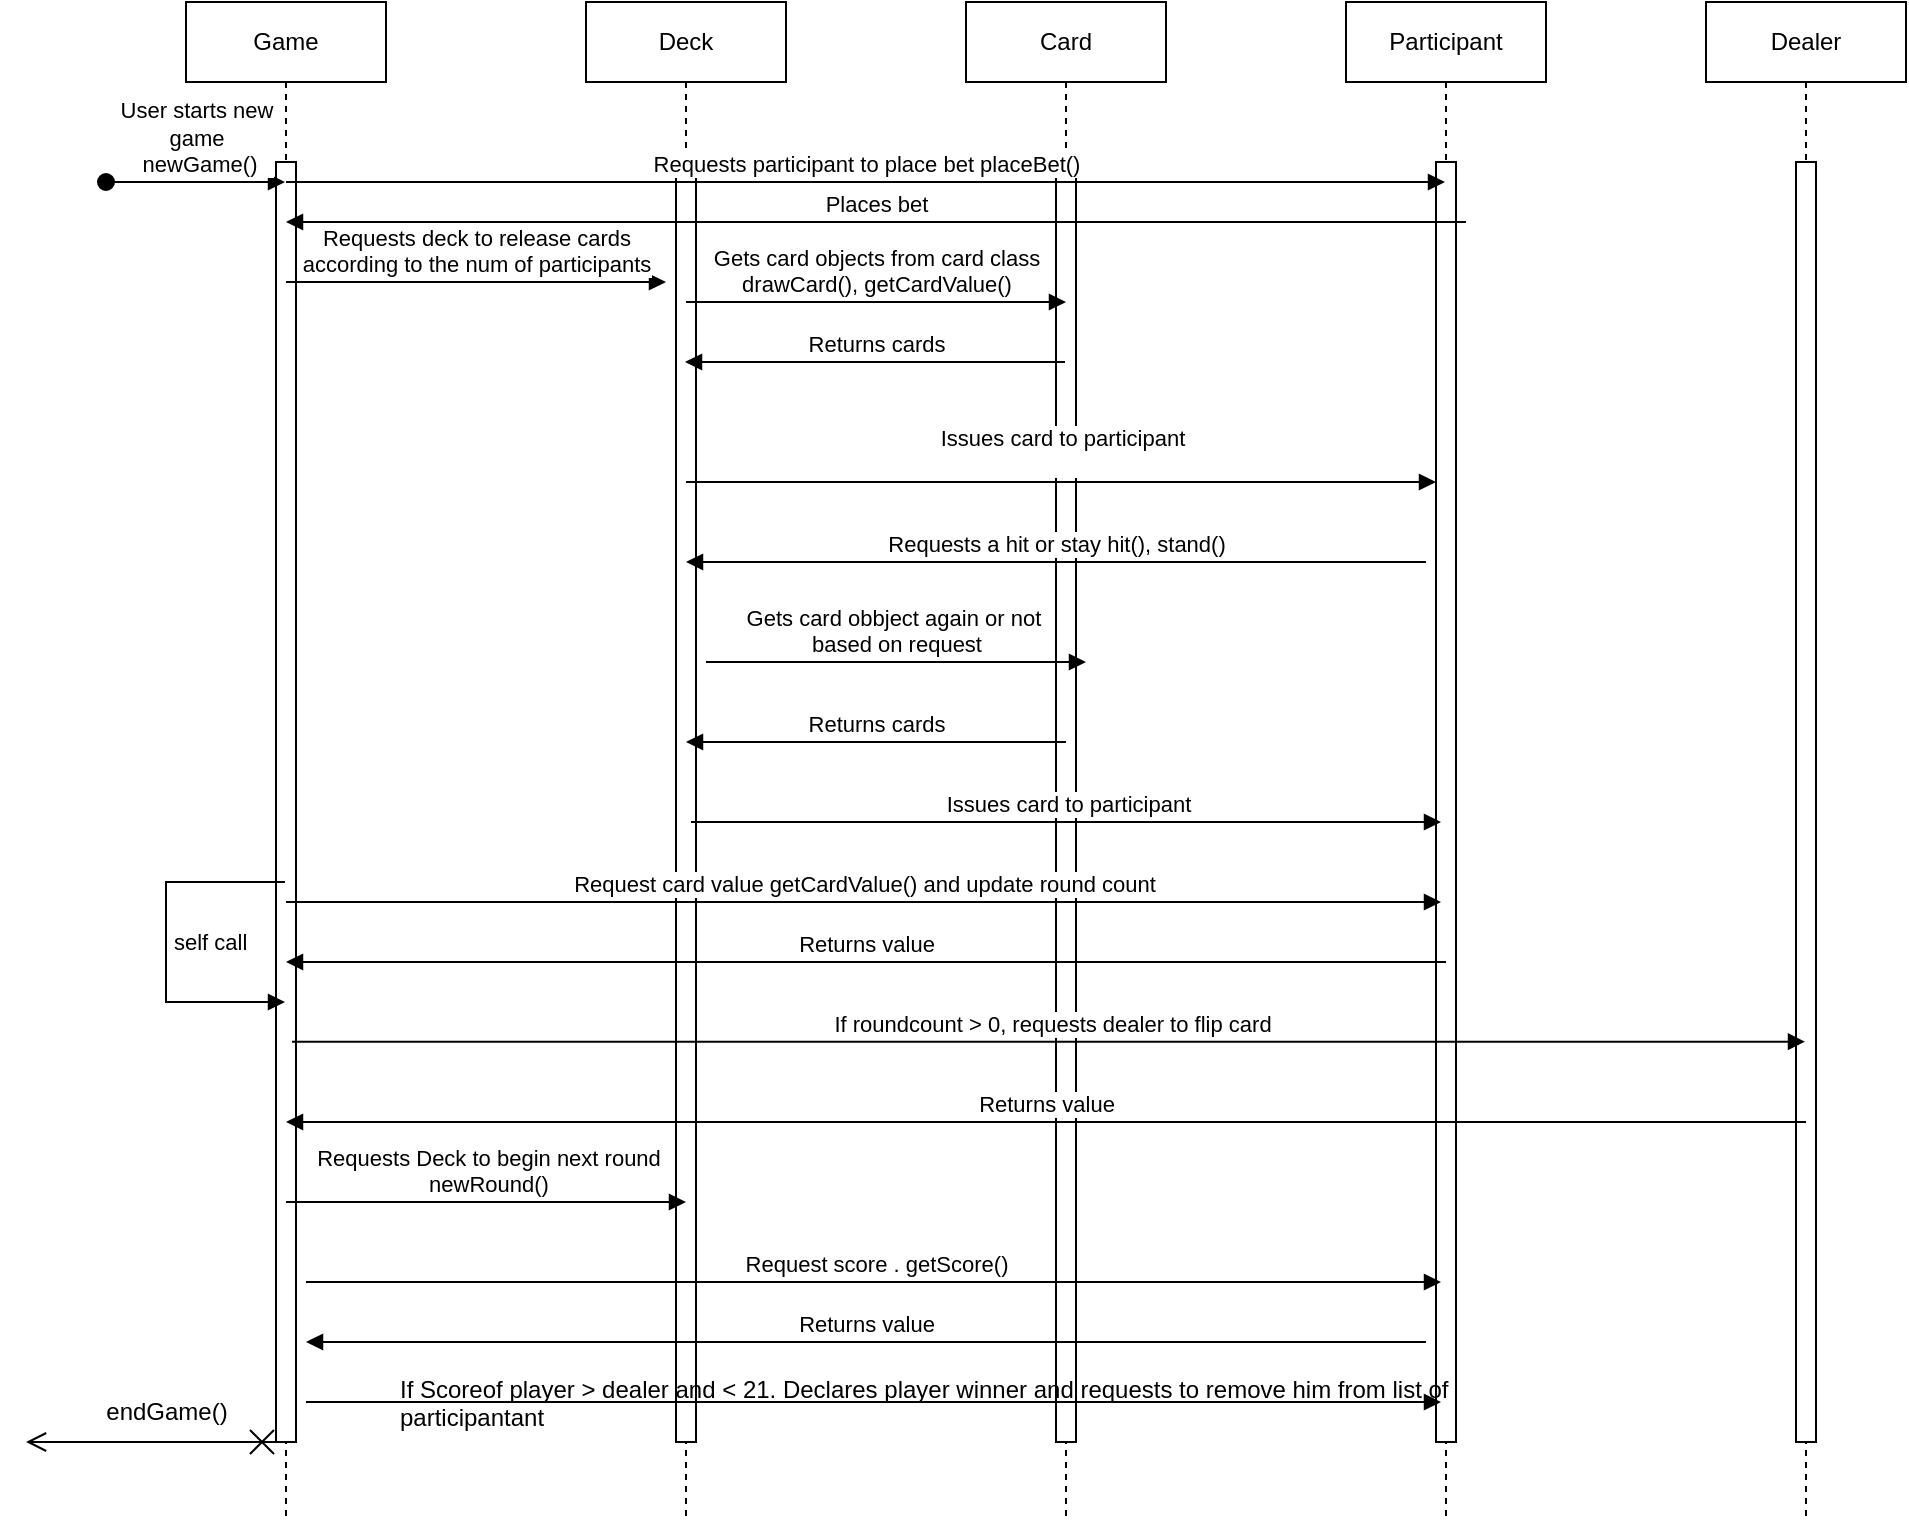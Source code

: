 <mxfile version="21.7.5" type="github">
  <diagram name="Page-1" id="JPXdRtkyP0Un6k2yz63l">
    <mxGraphModel dx="1804" dy="589" grid="1" gridSize="10" guides="1" tooltips="1" connect="1" arrows="1" fold="1" page="1" pageScale="1" pageWidth="850" pageHeight="1100" math="0" shadow="0">
      <root>
        <mxCell id="0" />
        <mxCell id="1" parent="0" />
        <mxCell id="kuo3zjpLqct8l1bnm0oM-1" value="Game" style="shape=umlLifeline;perimeter=lifelinePerimeter;whiteSpace=wrap;html=1;container=1;dropTarget=0;collapsible=0;recursiveResize=0;outlineConnect=0;portConstraint=eastwest;newEdgeStyle={&quot;curved&quot;:0,&quot;rounded&quot;:0};" vertex="1" parent="1">
          <mxGeometry x="40" y="40" width="100" height="760" as="geometry" />
        </mxCell>
        <mxCell id="kuo3zjpLqct8l1bnm0oM-7" value="" style="html=1;points=[[0,0,0,0,5],[0,1,0,0,-5],[1,0,0,0,5],[1,1,0,0,-5]];perimeter=orthogonalPerimeter;outlineConnect=0;targetShapes=umlLifeline;portConstraint=eastwest;newEdgeStyle={&quot;curved&quot;:0,&quot;rounded&quot;:0};" vertex="1" parent="kuo3zjpLqct8l1bnm0oM-1">
          <mxGeometry x="45" y="80" width="10" height="640" as="geometry" />
        </mxCell>
        <mxCell id="kuo3zjpLqct8l1bnm0oM-10" value="Dealer" style="shape=umlLifeline;perimeter=lifelinePerimeter;whiteSpace=wrap;html=1;container=1;dropTarget=0;collapsible=0;recursiveResize=0;outlineConnect=0;portConstraint=eastwest;newEdgeStyle={&quot;curved&quot;:0,&quot;rounded&quot;:0};" vertex="1" parent="1">
          <mxGeometry x="800" y="40" width="100" height="760" as="geometry" />
        </mxCell>
        <mxCell id="kuo3zjpLqct8l1bnm0oM-11" value="" style="html=1;points=[[0,0,0,0,5],[0,1,0,0,-5],[1,0,0,0,5],[1,1,0,0,-5]];perimeter=orthogonalPerimeter;outlineConnect=0;targetShapes=umlLifeline;portConstraint=eastwest;newEdgeStyle={&quot;curved&quot;:0,&quot;rounded&quot;:0};" vertex="1" parent="kuo3zjpLqct8l1bnm0oM-10">
          <mxGeometry x="45" y="80" width="10" height="640" as="geometry" />
        </mxCell>
        <mxCell id="kuo3zjpLqct8l1bnm0oM-12" value="Participant" style="shape=umlLifeline;perimeter=lifelinePerimeter;whiteSpace=wrap;html=1;container=1;dropTarget=0;collapsible=0;recursiveResize=0;outlineConnect=0;portConstraint=eastwest;newEdgeStyle={&quot;curved&quot;:0,&quot;rounded&quot;:0};" vertex="1" parent="1">
          <mxGeometry x="620" y="40" width="100" height="760" as="geometry" />
        </mxCell>
        <mxCell id="kuo3zjpLqct8l1bnm0oM-13" value="" style="html=1;points=[[0,0,0,0,5],[0,1,0,0,-5],[1,0,0,0,5],[1,1,0,0,-5]];perimeter=orthogonalPerimeter;outlineConnect=0;targetShapes=umlLifeline;portConstraint=eastwest;newEdgeStyle={&quot;curved&quot;:0,&quot;rounded&quot;:0};" vertex="1" parent="kuo3zjpLqct8l1bnm0oM-12">
          <mxGeometry x="45" y="80" width="10" height="640" as="geometry" />
        </mxCell>
        <mxCell id="kuo3zjpLqct8l1bnm0oM-14" value="Card" style="shape=umlLifeline;perimeter=lifelinePerimeter;whiteSpace=wrap;html=1;container=1;dropTarget=0;collapsible=0;recursiveResize=0;outlineConnect=0;portConstraint=eastwest;newEdgeStyle={&quot;curved&quot;:0,&quot;rounded&quot;:0};" vertex="1" parent="1">
          <mxGeometry x="430" y="40" width="100" height="760" as="geometry" />
        </mxCell>
        <mxCell id="kuo3zjpLqct8l1bnm0oM-15" value="" style="html=1;points=[[0,0,0,0,5],[0,1,0,0,-5],[1,0,0,0,5],[1,1,0,0,-5]];perimeter=orthogonalPerimeter;outlineConnect=0;targetShapes=umlLifeline;portConstraint=eastwest;newEdgeStyle={&quot;curved&quot;:0,&quot;rounded&quot;:0};" vertex="1" parent="kuo3zjpLqct8l1bnm0oM-14">
          <mxGeometry x="45" y="80" width="10" height="640" as="geometry" />
        </mxCell>
        <mxCell id="kuo3zjpLqct8l1bnm0oM-16" value="Deck" style="shape=umlLifeline;perimeter=lifelinePerimeter;whiteSpace=wrap;html=1;container=1;dropTarget=0;collapsible=0;recursiveResize=0;outlineConnect=0;portConstraint=eastwest;newEdgeStyle={&quot;curved&quot;:0,&quot;rounded&quot;:0};" vertex="1" parent="1">
          <mxGeometry x="240" y="40" width="100" height="760" as="geometry" />
        </mxCell>
        <mxCell id="kuo3zjpLqct8l1bnm0oM-17" value="" style="html=1;points=[[0,0,0,0,5],[0,1,0,0,-5],[1,0,0,0,5],[1,1,0,0,-5]];perimeter=orthogonalPerimeter;outlineConnect=0;targetShapes=umlLifeline;portConstraint=eastwest;newEdgeStyle={&quot;curved&quot;:0,&quot;rounded&quot;:0};" vertex="1" parent="kuo3zjpLqct8l1bnm0oM-16">
          <mxGeometry x="45" y="80" width="10" height="640" as="geometry" />
        </mxCell>
        <mxCell id="kuo3zjpLqct8l1bnm0oM-18" value="&lt;div&gt;User starts new&lt;/div&gt;&lt;div&gt;game&lt;/div&gt;&amp;nbsp;newGame()" style="html=1;verticalAlign=bottom;startArrow=oval;startFill=1;endArrow=block;startSize=8;curved=0;rounded=0;" edge="1" parent="1" target="kuo3zjpLqct8l1bnm0oM-1">
          <mxGeometry x="0.006" width="60" relative="1" as="geometry">
            <mxPoint y="130" as="sourcePoint" />
            <mxPoint x="60" y="130" as="targetPoint" />
            <mxPoint as="offset" />
          </mxGeometry>
        </mxCell>
        <mxCell id="kuo3zjpLqct8l1bnm0oM-20" value="&lt;div&gt;Requests deck to release cards &lt;br&gt;&lt;/div&gt;&lt;div&gt;according to the num of participants&lt;/div&gt;" style="html=1;verticalAlign=bottom;endArrow=block;curved=0;rounded=0;" edge="1" parent="1">
          <mxGeometry width="80" relative="1" as="geometry">
            <mxPoint x="90" y="180" as="sourcePoint" />
            <mxPoint x="280" y="180" as="targetPoint" />
          </mxGeometry>
        </mxCell>
        <mxCell id="kuo3zjpLqct8l1bnm0oM-21" value="&lt;div&gt;Gets card objects from card class&lt;/div&gt;drawCard(), getCardValue()" style="html=1;verticalAlign=bottom;endArrow=block;curved=0;rounded=0;" edge="1" parent="1">
          <mxGeometry width="80" relative="1" as="geometry">
            <mxPoint x="290" y="190" as="sourcePoint" />
            <mxPoint x="480" y="190" as="targetPoint" />
            <mxPoint as="offset" />
          </mxGeometry>
        </mxCell>
        <mxCell id="kuo3zjpLqct8l1bnm0oM-22" value="Returns cards" style="html=1;verticalAlign=bottom;endArrow=block;curved=0;rounded=0;" edge="1" parent="1">
          <mxGeometry width="80" relative="1" as="geometry">
            <mxPoint x="479.5" y="220" as="sourcePoint" />
            <mxPoint x="289.5" y="220" as="targetPoint" />
          </mxGeometry>
        </mxCell>
        <mxCell id="kuo3zjpLqct8l1bnm0oM-24" value="&lt;div&gt;Issues card to participant&lt;br&gt;&lt;/div&gt;&amp;nbsp;" style="html=1;verticalAlign=bottom;endArrow=block;curved=0;rounded=0;" edge="1" parent="1" target="kuo3zjpLqct8l1bnm0oM-13">
          <mxGeometry width="80" relative="1" as="geometry">
            <mxPoint x="290" y="280" as="sourcePoint" />
            <mxPoint x="480" y="280" as="targetPoint" />
          </mxGeometry>
        </mxCell>
        <mxCell id="kuo3zjpLqct8l1bnm0oM-27" value="Requests a hit or stay hit(), stand()" style="html=1;verticalAlign=bottom;endArrow=block;curved=0;rounded=0;" edge="1" parent="1" target="kuo3zjpLqct8l1bnm0oM-16">
          <mxGeometry width="80" relative="1" as="geometry">
            <mxPoint x="660" y="320" as="sourcePoint" />
            <mxPoint x="470" y="320" as="targetPoint" />
          </mxGeometry>
        </mxCell>
        <mxCell id="kuo3zjpLqct8l1bnm0oM-28" value="&lt;div&gt;Gets card obbject again or not&amp;nbsp;&lt;/div&gt;&lt;div&gt;based on request&lt;/div&gt;" style="html=1;verticalAlign=bottom;endArrow=block;curved=0;rounded=0;" edge="1" parent="1">
          <mxGeometry width="80" relative="1" as="geometry">
            <mxPoint x="300" y="370" as="sourcePoint" />
            <mxPoint x="490" y="370" as="targetPoint" />
            <mxPoint as="offset" />
          </mxGeometry>
        </mxCell>
        <mxCell id="kuo3zjpLqct8l1bnm0oM-29" value="Returns cards" style="html=1;verticalAlign=bottom;endArrow=block;curved=0;rounded=0;" edge="1" parent="1">
          <mxGeometry width="80" relative="1" as="geometry">
            <mxPoint x="480" y="410" as="sourcePoint" />
            <mxPoint x="290" y="410" as="targetPoint" />
          </mxGeometry>
        </mxCell>
        <mxCell id="kuo3zjpLqct8l1bnm0oM-30" value="&lt;div&gt;Issues card to participant&lt;br&gt;&lt;/div&gt;" style="html=1;verticalAlign=bottom;endArrow=block;curved=0;rounded=0;" edge="1" parent="1">
          <mxGeometry x="0.003" width="80" relative="1" as="geometry">
            <mxPoint x="292.5" y="450" as="sourcePoint" />
            <mxPoint x="667.5" y="450" as="targetPoint" />
            <mxPoint as="offset" />
          </mxGeometry>
        </mxCell>
        <mxCell id="kuo3zjpLqct8l1bnm0oM-31" value="Requests participant to place bet placeBet()" style="html=1;verticalAlign=bottom;endArrow=block;curved=0;rounded=0;" edge="1" parent="1" target="kuo3zjpLqct8l1bnm0oM-12">
          <mxGeometry x="0.001" width="80" relative="1" as="geometry">
            <mxPoint x="90" y="130" as="sourcePoint" />
            <mxPoint x="465" y="130" as="targetPoint" />
            <mxPoint as="offset" />
          </mxGeometry>
        </mxCell>
        <mxCell id="kuo3zjpLqct8l1bnm0oM-32" value="&lt;div&gt;Places bet&lt;/div&gt;" style="html=1;verticalAlign=bottom;endArrow=block;curved=0;rounded=0;" edge="1" parent="1" target="kuo3zjpLqct8l1bnm0oM-1">
          <mxGeometry width="80" relative="1" as="geometry">
            <mxPoint x="680" y="150" as="sourcePoint" />
            <mxPoint x="490" y="150" as="targetPoint" />
          </mxGeometry>
        </mxCell>
        <mxCell id="kuo3zjpLqct8l1bnm0oM-35" value="&lt;div&gt;Request card value getCardValue() and update round count&lt;/div&gt;" style="html=1;verticalAlign=bottom;endArrow=block;curved=0;rounded=0;" edge="1" parent="1" source="kuo3zjpLqct8l1bnm0oM-1">
          <mxGeometry x="0.003" width="80" relative="1" as="geometry">
            <mxPoint x="292.5" y="490" as="sourcePoint" />
            <mxPoint x="667.5" y="490" as="targetPoint" />
            <mxPoint as="offset" />
          </mxGeometry>
        </mxCell>
        <mxCell id="kuo3zjpLqct8l1bnm0oM-36" value="Returns value" style="html=1;verticalAlign=bottom;endArrow=block;curved=0;rounded=0;" edge="1" parent="1" target="kuo3zjpLqct8l1bnm0oM-1">
          <mxGeometry width="80" relative="1" as="geometry">
            <mxPoint x="670" y="520" as="sourcePoint" />
            <mxPoint x="480" y="520" as="targetPoint" />
          </mxGeometry>
        </mxCell>
        <mxCell id="kuo3zjpLqct8l1bnm0oM-37" value="&lt;div&gt;If roundcount &amp;gt; 0, requests dealer to flip card&lt;br&gt;&lt;/div&gt;" style="html=1;verticalAlign=bottom;endArrow=block;curved=0;rounded=0;exitX=0.53;exitY=0.684;exitDx=0;exitDy=0;exitPerimeter=0;" edge="1" parent="1" source="kuo3zjpLqct8l1bnm0oM-1" target="kuo3zjpLqct8l1bnm0oM-10">
          <mxGeometry x="0.003" width="80" relative="1" as="geometry">
            <mxPoint x="292.5" y="560" as="sourcePoint" />
            <mxPoint x="667.5" y="560" as="targetPoint" />
            <mxPoint as="offset" />
          </mxGeometry>
        </mxCell>
        <mxCell id="kuo3zjpLqct8l1bnm0oM-38" value="Returns value" style="html=1;verticalAlign=bottom;endArrow=block;curved=0;rounded=0;" edge="1" parent="1" target="kuo3zjpLqct8l1bnm0oM-1">
          <mxGeometry width="80" relative="1" as="geometry">
            <mxPoint x="850" y="600" as="sourcePoint" />
            <mxPoint x="470" y="600" as="targetPoint" />
          </mxGeometry>
        </mxCell>
        <mxCell id="kuo3zjpLqct8l1bnm0oM-39" value="&lt;div&gt;Requests Deck to begin next round&lt;br&gt;newRound()&lt;br&gt;&lt;/div&gt;" style="html=1;verticalAlign=bottom;endArrow=block;curved=0;rounded=0;" edge="1" parent="1">
          <mxGeometry x="0.003" width="80" relative="1" as="geometry">
            <mxPoint x="90" y="640" as="sourcePoint" />
            <mxPoint x="290" y="640" as="targetPoint" />
            <mxPoint as="offset" />
          </mxGeometry>
        </mxCell>
        <mxCell id="kuo3zjpLqct8l1bnm0oM-40" value="&lt;div&gt;Request score . getScore()&lt;br&gt;&lt;/div&gt;" style="html=1;verticalAlign=bottom;endArrow=block;curved=0;rounded=0;" edge="1" parent="1">
          <mxGeometry x="0.003" width="80" relative="1" as="geometry">
            <mxPoint x="100" y="680" as="sourcePoint" />
            <mxPoint x="667.5" y="680" as="targetPoint" />
            <mxPoint as="offset" />
          </mxGeometry>
        </mxCell>
        <mxCell id="kuo3zjpLqct8l1bnm0oM-41" value="Returns value" style="html=1;verticalAlign=bottom;endArrow=block;curved=0;rounded=0;" edge="1" parent="1">
          <mxGeometry width="80" relative="1" as="geometry">
            <mxPoint x="660" y="710" as="sourcePoint" />
            <mxPoint x="100" y="710" as="targetPoint" />
          </mxGeometry>
        </mxCell>
        <mxCell id="kuo3zjpLqct8l1bnm0oM-45" value="" style="endArrow=open;startArrow=cross;endFill=0;startFill=0;endSize=8;startSize=10;html=1;rounded=0;" edge="1" parent="1">
          <mxGeometry width="160" relative="1" as="geometry">
            <mxPoint x="90" y="760" as="sourcePoint" />
            <mxPoint x="-40" y="760" as="targetPoint" />
          </mxGeometry>
        </mxCell>
        <mxCell id="kuo3zjpLqct8l1bnm0oM-49" value="&lt;div&gt;&lt;br&gt;&lt;/div&gt;" style="html=1;verticalAlign=bottom;endArrow=block;curved=0;rounded=0;" edge="1" parent="1">
          <mxGeometry x="0.003" width="80" relative="1" as="geometry">
            <mxPoint x="100" y="740" as="sourcePoint" />
            <mxPoint x="667.5" y="740" as="targetPoint" />
            <mxPoint as="offset" />
          </mxGeometry>
        </mxCell>
        <mxCell id="kuo3zjpLqct8l1bnm0oM-53" value="If Scoreof player &amp;gt; dealer and &amp;lt; 21. Declares player winner and requests to remove him from list of participantant" style="text;whiteSpace=wrap;html=1;" vertex="1" parent="1">
          <mxGeometry x="145" y="720" width="560" height="50" as="geometry" />
        </mxCell>
        <mxCell id="kuo3zjpLqct8l1bnm0oM-54" value="&lt;div&gt;endGame()&lt;/div&gt;" style="text;html=1;align=center;verticalAlign=middle;resizable=0;points=[];autosize=1;strokeColor=none;fillColor=none;" vertex="1" parent="1">
          <mxGeometry x="-10" y="730" width="80" height="30" as="geometry" />
        </mxCell>
        <mxCell id="kuo3zjpLqct8l1bnm0oM-60" value="self call" style="html=1;align=left;spacingLeft=2;endArrow=block;rounded=0;edgeStyle=orthogonalEdgeStyle;curved=0;rounded=0;" edge="1" target="kuo3zjpLqct8l1bnm0oM-1" parent="1" source="kuo3zjpLqct8l1bnm0oM-1">
          <mxGeometry relative="1" as="geometry">
            <mxPoint x="20" y="490" as="sourcePoint" />
            <Array as="points">
              <mxPoint x="30" y="480" />
              <mxPoint x="30" y="540" />
            </Array>
            <mxPoint x="20" y="580" as="targetPoint" />
          </mxGeometry>
        </mxCell>
      </root>
    </mxGraphModel>
  </diagram>
</mxfile>
